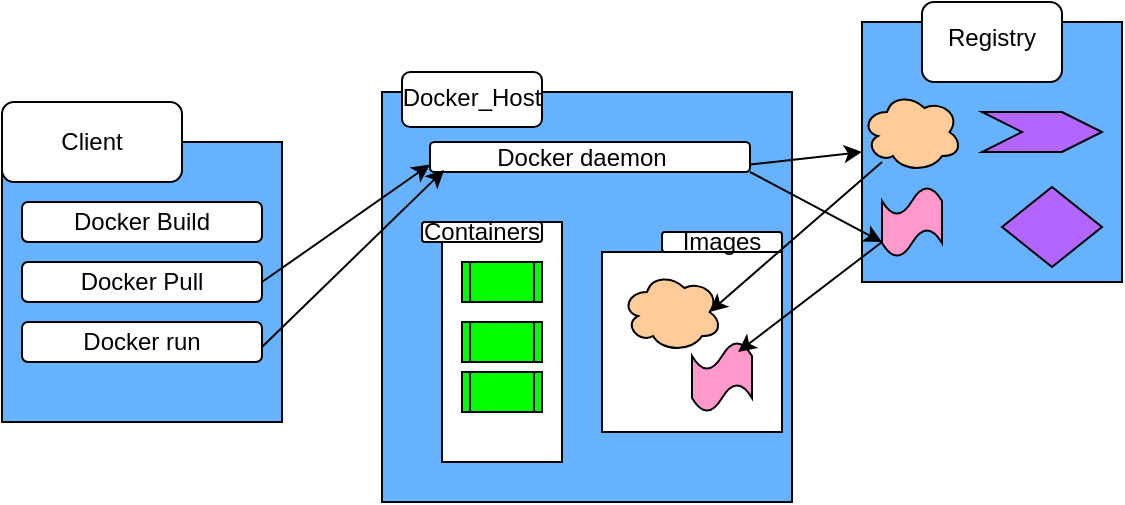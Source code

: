 <mxfile version="24.0.4" type="device">
  <diagram name="Page-1" id="Zpnj6wC426LsUij7GZhD">
    <mxGraphModel dx="1034" dy="627" grid="1" gridSize="10" guides="1" tooltips="1" connect="1" arrows="1" fold="1" page="1" pageScale="1" pageWidth="827" pageHeight="1169" math="0" shadow="0">
      <root>
        <mxCell id="0" />
        <mxCell id="1" parent="0" />
        <mxCell id="L5dKFH9CSHi_TSsJAvv7-1" value="" style="whiteSpace=wrap;html=1;aspect=fixed;fillColor=#66B2FF;" vertex="1" parent="1">
          <mxGeometry x="40" y="110" width="140" height="140" as="geometry" />
        </mxCell>
        <mxCell id="L5dKFH9CSHi_TSsJAvv7-2" value="" style="rounded=1;whiteSpace=wrap;html=1;" vertex="1" parent="1">
          <mxGeometry x="40" y="90" width="90" height="40" as="geometry" />
        </mxCell>
        <mxCell id="L5dKFH9CSHi_TSsJAvv7-3" value="Client" style="text;html=1;align=center;verticalAlign=middle;whiteSpace=wrap;rounded=0;" vertex="1" parent="1">
          <mxGeometry x="55" y="95" width="60" height="30" as="geometry" />
        </mxCell>
        <mxCell id="L5dKFH9CSHi_TSsJAvv7-4" value="" style="rounded=1;whiteSpace=wrap;html=1;" vertex="1" parent="1">
          <mxGeometry x="50" y="140" width="120" height="20" as="geometry" />
        </mxCell>
        <mxCell id="L5dKFH9CSHi_TSsJAvv7-5" value="" style="rounded=1;whiteSpace=wrap;html=1;" vertex="1" parent="1">
          <mxGeometry x="50" y="170" width="120" height="20" as="geometry" />
        </mxCell>
        <mxCell id="L5dKFH9CSHi_TSsJAvv7-6" value="" style="rounded=1;whiteSpace=wrap;html=1;" vertex="1" parent="1">
          <mxGeometry x="50" y="200" width="120" height="20" as="geometry" />
        </mxCell>
        <mxCell id="L5dKFH9CSHi_TSsJAvv7-7" value="Docker Build" style="text;html=1;align=center;verticalAlign=middle;whiteSpace=wrap;rounded=0;" vertex="1" parent="1">
          <mxGeometry x="55" y="135" width="110" height="30" as="geometry" />
        </mxCell>
        <mxCell id="L5dKFH9CSHi_TSsJAvv7-8" value="Docker Pull" style="text;html=1;align=center;verticalAlign=middle;whiteSpace=wrap;rounded=0;" vertex="1" parent="1">
          <mxGeometry x="55" y="165" width="110" height="30" as="geometry" />
        </mxCell>
        <mxCell id="L5dKFH9CSHi_TSsJAvv7-9" value="Docker run" style="text;html=1;align=center;verticalAlign=middle;whiteSpace=wrap;rounded=0;" vertex="1" parent="1">
          <mxGeometry x="55" y="195" width="110" height="30" as="geometry" />
        </mxCell>
        <mxCell id="L5dKFH9CSHi_TSsJAvv7-10" value="" style="whiteSpace=wrap;html=1;aspect=fixed;fillColor=#66B2FF;" vertex="1" parent="1">
          <mxGeometry x="230" y="85" width="205" height="205" as="geometry" />
        </mxCell>
        <mxCell id="L5dKFH9CSHi_TSsJAvv7-13" value="" style="rounded=1;whiteSpace=wrap;html=1;" vertex="1" parent="1">
          <mxGeometry x="254" y="110" width="160" height="15" as="geometry" />
        </mxCell>
        <mxCell id="L5dKFH9CSHi_TSsJAvv7-14" value="Docker daemon" style="text;html=1;align=center;verticalAlign=middle;whiteSpace=wrap;rounded=0;" vertex="1" parent="1">
          <mxGeometry x="280" y="102.5" width="100" height="30" as="geometry" />
        </mxCell>
        <mxCell id="L5dKFH9CSHi_TSsJAvv7-16" value="" style="rounded=0;whiteSpace=wrap;html=1;rotation=-90;" vertex="1" parent="1">
          <mxGeometry x="230" y="180" width="120" height="60" as="geometry" />
        </mxCell>
        <mxCell id="L5dKFH9CSHi_TSsJAvv7-17" value="" style="whiteSpace=wrap;html=1;aspect=fixed;" vertex="1" parent="1">
          <mxGeometry x="340" y="165" width="90" height="90" as="geometry" />
        </mxCell>
        <mxCell id="L5dKFH9CSHi_TSsJAvv7-19" value="" style="rounded=1;whiteSpace=wrap;html=1;" vertex="1" parent="1">
          <mxGeometry x="250" y="150" width="60" height="10" as="geometry" />
        </mxCell>
        <mxCell id="L5dKFH9CSHi_TSsJAvv7-20" value="Containers" style="text;html=1;align=center;verticalAlign=middle;whiteSpace=wrap;rounded=0;" vertex="1" parent="1">
          <mxGeometry x="250" y="140" width="60" height="30" as="geometry" />
        </mxCell>
        <mxCell id="L5dKFH9CSHi_TSsJAvv7-21" value="" style="rounded=1;whiteSpace=wrap;html=1;" vertex="1" parent="1">
          <mxGeometry x="370" y="155" width="60" height="10" as="geometry" />
        </mxCell>
        <mxCell id="L5dKFH9CSHi_TSsJAvv7-22" value="Images" style="text;html=1;align=center;verticalAlign=middle;whiteSpace=wrap;rounded=0;" vertex="1" parent="1">
          <mxGeometry x="370" y="145" width="60" height="30" as="geometry" />
        </mxCell>
        <mxCell id="L5dKFH9CSHi_TSsJAvv7-23" value="" style="rounded=1;whiteSpace=wrap;html=1;" vertex="1" parent="1">
          <mxGeometry x="240" y="75" width="70" height="27.5" as="geometry" />
        </mxCell>
        <mxCell id="L5dKFH9CSHi_TSsJAvv7-24" value="Docker_Host" style="text;html=1;align=center;verticalAlign=middle;whiteSpace=wrap;rounded=0;" vertex="1" parent="1">
          <mxGeometry x="245" y="72.5" width="60" height="30" as="geometry" />
        </mxCell>
        <mxCell id="L5dKFH9CSHi_TSsJAvv7-25" value="" style="shape=process;whiteSpace=wrap;html=1;backgroundOutline=1;fillColor=#00FF00;" vertex="1" parent="1">
          <mxGeometry x="270" y="170" width="40" height="20" as="geometry" />
        </mxCell>
        <mxCell id="L5dKFH9CSHi_TSsJAvv7-26" value="" style="shape=process;whiteSpace=wrap;html=1;backgroundOutline=1;fillColor=#00FF00;" vertex="1" parent="1">
          <mxGeometry x="270" y="200" width="40" height="20" as="geometry" />
        </mxCell>
        <mxCell id="L5dKFH9CSHi_TSsJAvv7-27" value="" style="shape=process;whiteSpace=wrap;html=1;backgroundOutline=1;fillColor=#00FF00;" vertex="1" parent="1">
          <mxGeometry x="270" y="225" width="40" height="20" as="geometry" />
        </mxCell>
        <mxCell id="L5dKFH9CSHi_TSsJAvv7-28" value="" style="ellipse;shape=cloud;whiteSpace=wrap;html=1;fillColor=#FFCC99;" vertex="1" parent="1">
          <mxGeometry x="350" y="175" width="50" height="40" as="geometry" />
        </mxCell>
        <mxCell id="L5dKFH9CSHi_TSsJAvv7-29" value="" style="shape=tape;whiteSpace=wrap;html=1;fillColor=#FF99CC;" vertex="1" parent="1">
          <mxGeometry x="385" y="210" width="30" height="35" as="geometry" />
        </mxCell>
        <mxCell id="L5dKFH9CSHi_TSsJAvv7-31" value="" style="whiteSpace=wrap;html=1;aspect=fixed;fillColor=#66B2FF;" vertex="1" parent="1">
          <mxGeometry x="470" y="50" width="130" height="130" as="geometry" />
        </mxCell>
        <mxCell id="L5dKFH9CSHi_TSsJAvv7-32" value="" style="rounded=1;whiteSpace=wrap;html=1;" vertex="1" parent="1">
          <mxGeometry x="500" y="40" width="70" height="40" as="geometry" />
        </mxCell>
        <mxCell id="L5dKFH9CSHi_TSsJAvv7-33" value="Registry" style="text;html=1;align=center;verticalAlign=middle;whiteSpace=wrap;rounded=0;" vertex="1" parent="1">
          <mxGeometry x="505" y="42.5" width="60" height="30" as="geometry" />
        </mxCell>
        <mxCell id="L5dKFH9CSHi_TSsJAvv7-34" value="" style="ellipse;shape=cloud;whiteSpace=wrap;html=1;fillColor=#FFCC99;" vertex="1" parent="1">
          <mxGeometry x="470" y="85" width="50" height="40" as="geometry" />
        </mxCell>
        <mxCell id="L5dKFH9CSHi_TSsJAvv7-35" value="" style="shape=tape;whiteSpace=wrap;html=1;fillColor=#FF99CC;" vertex="1" parent="1">
          <mxGeometry x="480" y="132.5" width="30" height="35" as="geometry" />
        </mxCell>
        <mxCell id="L5dKFH9CSHi_TSsJAvv7-36" value="" style="shape=hexagon;perimeter=hexagonPerimeter2;whiteSpace=wrap;html=1;fixedSize=1;size=90;fillColor=#B266FF;" vertex="1" parent="1">
          <mxGeometry x="540" y="132.5" width="50" height="40" as="geometry" />
        </mxCell>
        <mxCell id="L5dKFH9CSHi_TSsJAvv7-37" value="" style="shape=step;perimeter=stepPerimeter;whiteSpace=wrap;html=1;fixedSize=1;fillColor=#B266FF;" vertex="1" parent="1">
          <mxGeometry x="530" y="95" width="60" height="20" as="geometry" />
        </mxCell>
        <mxCell id="L5dKFH9CSHi_TSsJAvv7-38" value="" style="endArrow=classic;html=1;rounded=0;exitX=1;exitY=1;exitDx=0;exitDy=0;" edge="1" parent="1" source="L5dKFH9CSHi_TSsJAvv7-13">
          <mxGeometry width="50" height="50" relative="1" as="geometry">
            <mxPoint x="470" y="320" as="sourcePoint" />
            <mxPoint x="480" y="160" as="targetPoint" />
          </mxGeometry>
        </mxCell>
        <mxCell id="L5dKFH9CSHi_TSsJAvv7-39" value="" style="endArrow=classic;html=1;rounded=0;entryX=0.125;entryY=0.967;entryDx=0;entryDy=0;entryPerimeter=0;" edge="1" parent="1">
          <mxGeometry width="50" height="50" relative="1" as="geometry">
            <mxPoint x="480" y="160" as="sourcePoint" />
            <mxPoint x="408.02" y="215" as="targetPoint" />
          </mxGeometry>
        </mxCell>
        <mxCell id="L5dKFH9CSHi_TSsJAvv7-40" value="" style="endArrow=classic;html=1;rounded=0;entryX=0;entryY=0.5;entryDx=0;entryDy=0;exitX=1;exitY=0.75;exitDx=0;exitDy=0;" edge="1" parent="1" source="L5dKFH9CSHi_TSsJAvv7-13" target="L5dKFH9CSHi_TSsJAvv7-31">
          <mxGeometry width="50" height="50" relative="1" as="geometry">
            <mxPoint x="420" y="175" as="sourcePoint" />
            <mxPoint x="480" y="45" as="targetPoint" />
          </mxGeometry>
        </mxCell>
        <mxCell id="L5dKFH9CSHi_TSsJAvv7-41" value="" style="endArrow=classic;html=1;rounded=0;entryX=0.875;entryY=0.5;entryDx=0;entryDy=0;entryPerimeter=0;" edge="1" parent="1" target="L5dKFH9CSHi_TSsJAvv7-28">
          <mxGeometry width="50" height="50" relative="1" as="geometry">
            <mxPoint x="480" y="120" as="sourcePoint" />
            <mxPoint x="430" y="172.5" as="targetPoint" />
          </mxGeometry>
        </mxCell>
        <mxCell id="L5dKFH9CSHi_TSsJAvv7-42" value="" style="endArrow=classic;html=1;rounded=0;entryX=0.044;entryY=0.933;entryDx=0;entryDy=0;entryPerimeter=0;" edge="1" parent="1" target="L5dKFH9CSHi_TSsJAvv7-13">
          <mxGeometry width="50" height="50" relative="1" as="geometry">
            <mxPoint x="170" y="212.5" as="sourcePoint" />
            <mxPoint x="220" y="162.5" as="targetPoint" />
          </mxGeometry>
        </mxCell>
        <mxCell id="L5dKFH9CSHi_TSsJAvv7-43" value="" style="endArrow=classic;html=1;rounded=0;entryX=0;entryY=0.75;entryDx=0;entryDy=0;" edge="1" parent="1" target="L5dKFH9CSHi_TSsJAvv7-13">
          <mxGeometry width="50" height="50" relative="1" as="geometry">
            <mxPoint x="170" y="180" as="sourcePoint" />
            <mxPoint x="220" y="130" as="targetPoint" />
          </mxGeometry>
        </mxCell>
      </root>
    </mxGraphModel>
  </diagram>
</mxfile>
